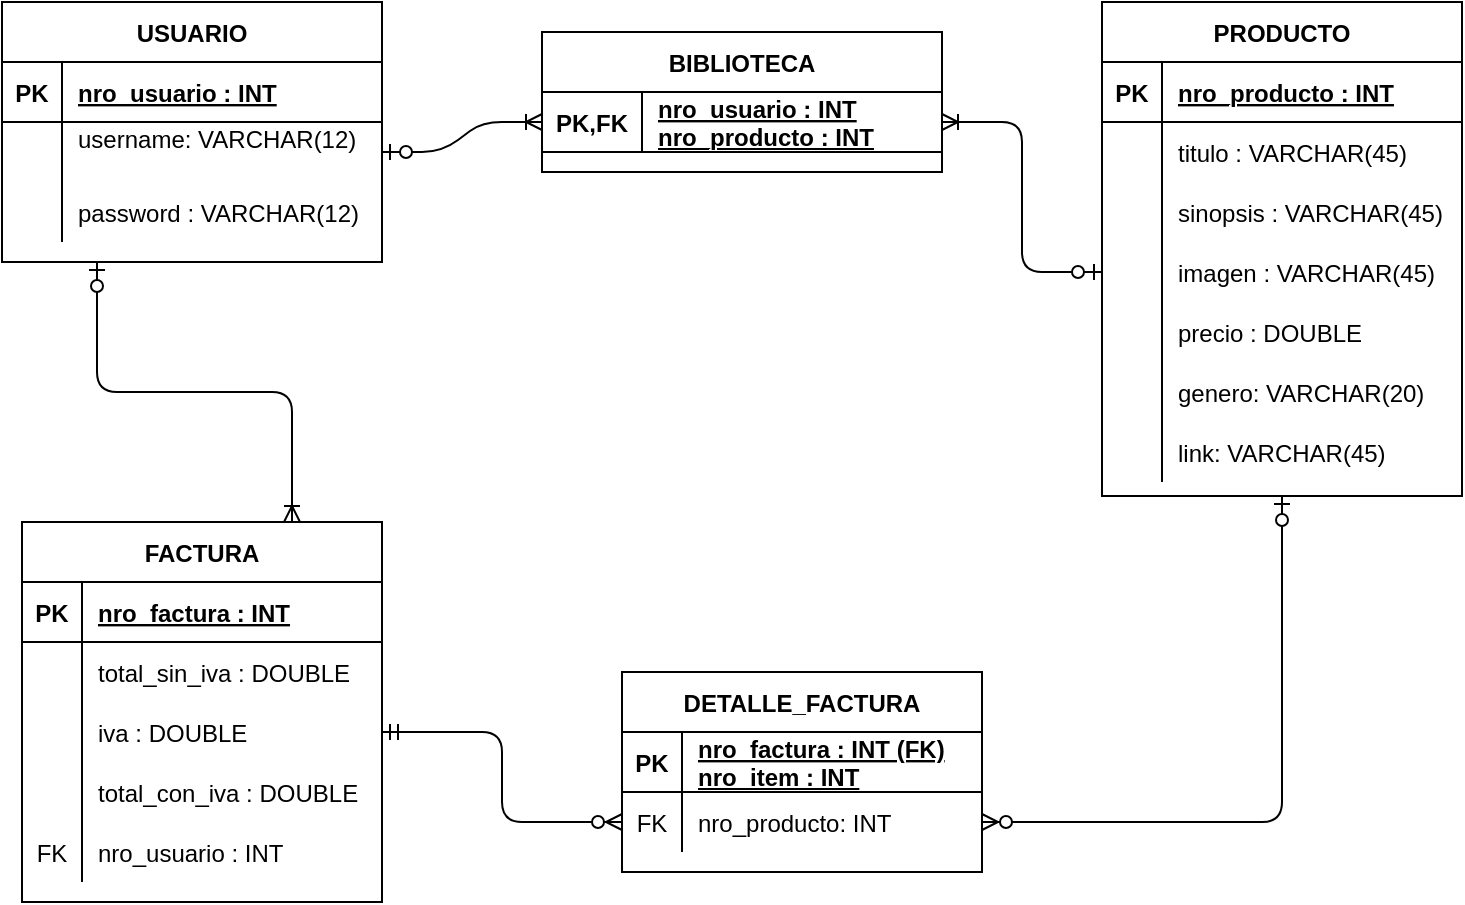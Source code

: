 <mxfile version="13.6.6" type="github">
  <diagram name="Page-1" id="c4acf3e9-155e-7222-9cf6-157b1a14988f">
    <mxGraphModel dx="1293" dy="722" grid="1" gridSize="10" guides="1" tooltips="1" connect="1" arrows="1" fold="1" page="1" pageScale="1" pageWidth="850" pageHeight="1100" background="#ffffff" math="0" shadow="0">
      <root>
        <mxCell id="0" />
        <mxCell id="1" parent="0" />
        <mxCell id="Uw8Q9OqU4BvzrxkrvStA-29" value="USUARIO" style="shape=table;startSize=30;container=1;collapsible=1;childLayout=tableLayout;fixedRows=1;rowLines=0;fontStyle=1;align=center;resizeLast=1;" vertex="1" parent="1">
          <mxGeometry x="80" y="65" width="190" height="130" as="geometry" />
        </mxCell>
        <mxCell id="Uw8Q9OqU4BvzrxkrvStA-30" value="" style="shape=partialRectangle;collapsible=0;dropTarget=0;pointerEvents=0;fillColor=none;top=0;left=0;bottom=1;right=0;points=[[0,0.5],[1,0.5]];portConstraint=eastwest;" vertex="1" parent="Uw8Q9OqU4BvzrxkrvStA-29">
          <mxGeometry y="30" width="190" height="30" as="geometry" />
        </mxCell>
        <mxCell id="Uw8Q9OqU4BvzrxkrvStA-31" value="PK" style="shape=partialRectangle;connectable=0;fillColor=none;top=0;left=0;bottom=0;right=0;fontStyle=1;overflow=hidden;" vertex="1" parent="Uw8Q9OqU4BvzrxkrvStA-30">
          <mxGeometry width="30" height="30" as="geometry" />
        </mxCell>
        <mxCell id="Uw8Q9OqU4BvzrxkrvStA-32" value="nro_usuario : INT" style="shape=partialRectangle;connectable=0;fillColor=none;top=0;left=0;bottom=0;right=0;align=left;spacingLeft=6;fontStyle=5;overflow=hidden;" vertex="1" parent="Uw8Q9OqU4BvzrxkrvStA-30">
          <mxGeometry x="30" width="160" height="30" as="geometry" />
        </mxCell>
        <mxCell id="Uw8Q9OqU4BvzrxkrvStA-33" value="" style="shape=partialRectangle;collapsible=0;dropTarget=0;pointerEvents=0;fillColor=none;top=0;left=0;bottom=0;right=0;points=[[0,0.5],[1,0.5]];portConstraint=eastwest;" vertex="1" parent="Uw8Q9OqU4BvzrxkrvStA-29">
          <mxGeometry y="60" width="190" height="30" as="geometry" />
        </mxCell>
        <mxCell id="Uw8Q9OqU4BvzrxkrvStA-34" value="" style="shape=partialRectangle;connectable=0;fillColor=none;top=0;left=0;bottom=0;right=0;editable=1;overflow=hidden;" vertex="1" parent="Uw8Q9OqU4BvzrxkrvStA-33">
          <mxGeometry width="30" height="30" as="geometry" />
        </mxCell>
        <mxCell id="Uw8Q9OqU4BvzrxkrvStA-35" value="username: VARCHAR(12)&#xa;" style="shape=partialRectangle;connectable=0;fillColor=none;top=0;left=0;bottom=0;right=0;align=left;spacingLeft=6;overflow=hidden;" vertex="1" parent="Uw8Q9OqU4BvzrxkrvStA-33">
          <mxGeometry x="30" width="160" height="30" as="geometry" />
        </mxCell>
        <mxCell id="Uw8Q9OqU4BvzrxkrvStA-36" value="" style="shape=partialRectangle;collapsible=0;dropTarget=0;pointerEvents=0;fillColor=none;top=0;left=0;bottom=0;right=0;points=[[0,0.5],[1,0.5]];portConstraint=eastwest;" vertex="1" parent="Uw8Q9OqU4BvzrxkrvStA-29">
          <mxGeometry y="90" width="190" height="30" as="geometry" />
        </mxCell>
        <mxCell id="Uw8Q9OqU4BvzrxkrvStA-37" value="" style="shape=partialRectangle;connectable=0;fillColor=none;top=0;left=0;bottom=0;right=0;editable=1;overflow=hidden;" vertex="1" parent="Uw8Q9OqU4BvzrxkrvStA-36">
          <mxGeometry width="30" height="30" as="geometry" />
        </mxCell>
        <mxCell id="Uw8Q9OqU4BvzrxkrvStA-38" value="password : VARCHAR(12)" style="shape=partialRectangle;connectable=0;fillColor=none;top=0;left=0;bottom=0;right=0;align=left;spacingLeft=6;overflow=hidden;" vertex="1" parent="Uw8Q9OqU4BvzrxkrvStA-36">
          <mxGeometry x="30" width="160" height="30" as="geometry" />
        </mxCell>
        <mxCell id="Uw8Q9OqU4BvzrxkrvStA-55" value="PRODUCTO" style="shape=table;startSize=30;container=1;collapsible=1;childLayout=tableLayout;fixedRows=1;rowLines=0;fontStyle=1;align=center;resizeLast=1;" vertex="1" parent="1">
          <mxGeometry x="630" y="65" width="180" height="247" as="geometry" />
        </mxCell>
        <mxCell id="Uw8Q9OqU4BvzrxkrvStA-56" value="" style="shape=partialRectangle;collapsible=0;dropTarget=0;pointerEvents=0;fillColor=none;top=0;left=0;bottom=1;right=0;points=[[0,0.5],[1,0.5]];portConstraint=eastwest;" vertex="1" parent="Uw8Q9OqU4BvzrxkrvStA-55">
          <mxGeometry y="30" width="180" height="30" as="geometry" />
        </mxCell>
        <mxCell id="Uw8Q9OqU4BvzrxkrvStA-57" value="PK" style="shape=partialRectangle;connectable=0;fillColor=none;top=0;left=0;bottom=0;right=0;fontStyle=1;overflow=hidden;" vertex="1" parent="Uw8Q9OqU4BvzrxkrvStA-56">
          <mxGeometry width="30" height="30" as="geometry" />
        </mxCell>
        <mxCell id="Uw8Q9OqU4BvzrxkrvStA-58" value="nro_producto : INT" style="shape=partialRectangle;connectable=0;fillColor=none;top=0;left=0;bottom=0;right=0;align=left;spacingLeft=6;fontStyle=5;overflow=hidden;" vertex="1" parent="Uw8Q9OqU4BvzrxkrvStA-56">
          <mxGeometry x="30" width="150" height="30" as="geometry" />
        </mxCell>
        <mxCell id="Uw8Q9OqU4BvzrxkrvStA-59" value="" style="shape=partialRectangle;collapsible=0;dropTarget=0;pointerEvents=0;fillColor=none;top=0;left=0;bottom=0;right=0;points=[[0,0.5],[1,0.5]];portConstraint=eastwest;" vertex="1" parent="Uw8Q9OqU4BvzrxkrvStA-55">
          <mxGeometry y="60" width="180" height="30" as="geometry" />
        </mxCell>
        <mxCell id="Uw8Q9OqU4BvzrxkrvStA-60" value="" style="shape=partialRectangle;connectable=0;fillColor=none;top=0;left=0;bottom=0;right=0;editable=1;overflow=hidden;" vertex="1" parent="Uw8Q9OqU4BvzrxkrvStA-59">
          <mxGeometry width="30" height="30" as="geometry" />
        </mxCell>
        <mxCell id="Uw8Q9OqU4BvzrxkrvStA-61" value="titulo : VARCHAR(45)" style="shape=partialRectangle;connectable=0;fillColor=none;top=0;left=0;bottom=0;right=0;align=left;spacingLeft=6;overflow=hidden;" vertex="1" parent="Uw8Q9OqU4BvzrxkrvStA-59">
          <mxGeometry x="30" width="150" height="30" as="geometry" />
        </mxCell>
        <mxCell id="Uw8Q9OqU4BvzrxkrvStA-62" value="" style="shape=partialRectangle;collapsible=0;dropTarget=0;pointerEvents=0;fillColor=none;top=0;left=0;bottom=0;right=0;points=[[0,0.5],[1,0.5]];portConstraint=eastwest;" vertex="1" parent="Uw8Q9OqU4BvzrxkrvStA-55">
          <mxGeometry y="90" width="180" height="30" as="geometry" />
        </mxCell>
        <mxCell id="Uw8Q9OqU4BvzrxkrvStA-63" value="" style="shape=partialRectangle;connectable=0;fillColor=none;top=0;left=0;bottom=0;right=0;editable=1;overflow=hidden;" vertex="1" parent="Uw8Q9OqU4BvzrxkrvStA-62">
          <mxGeometry width="30" height="30" as="geometry" />
        </mxCell>
        <mxCell id="Uw8Q9OqU4BvzrxkrvStA-64" value="sinopsis : VARCHAR(45)" style="shape=partialRectangle;connectable=0;fillColor=none;top=0;left=0;bottom=0;right=0;align=left;spacingLeft=6;overflow=hidden;" vertex="1" parent="Uw8Q9OqU4BvzrxkrvStA-62">
          <mxGeometry x="30" width="150" height="30" as="geometry" />
        </mxCell>
        <mxCell id="Uw8Q9OqU4BvzrxkrvStA-65" value="" style="shape=partialRectangle;collapsible=0;dropTarget=0;pointerEvents=0;fillColor=none;top=0;left=0;bottom=0;right=0;points=[[0,0.5],[1,0.5]];portConstraint=eastwest;" vertex="1" parent="Uw8Q9OqU4BvzrxkrvStA-55">
          <mxGeometry y="120" width="180" height="30" as="geometry" />
        </mxCell>
        <mxCell id="Uw8Q9OqU4BvzrxkrvStA-66" value="" style="shape=partialRectangle;connectable=0;fillColor=none;top=0;left=0;bottom=0;right=0;editable=1;overflow=hidden;" vertex="1" parent="Uw8Q9OqU4BvzrxkrvStA-65">
          <mxGeometry width="30" height="30" as="geometry" />
        </mxCell>
        <mxCell id="Uw8Q9OqU4BvzrxkrvStA-67" value="imagen : VARCHAR(45)" style="shape=partialRectangle;connectable=0;fillColor=none;top=0;left=0;bottom=0;right=0;align=left;spacingLeft=6;overflow=hidden;" vertex="1" parent="Uw8Q9OqU4BvzrxkrvStA-65">
          <mxGeometry x="30" width="150" height="30" as="geometry" />
        </mxCell>
        <mxCell id="Uw8Q9OqU4BvzrxkrvStA-69" value="" style="shape=partialRectangle;collapsible=0;dropTarget=0;pointerEvents=0;fillColor=none;top=0;left=0;bottom=0;right=0;points=[[0,0.5],[1,0.5]];portConstraint=eastwest;" vertex="1" parent="Uw8Q9OqU4BvzrxkrvStA-55">
          <mxGeometry y="150" width="180" height="30" as="geometry" />
        </mxCell>
        <mxCell id="Uw8Q9OqU4BvzrxkrvStA-70" value="" style="shape=partialRectangle;connectable=0;fillColor=none;top=0;left=0;bottom=0;right=0;editable=1;overflow=hidden;" vertex="1" parent="Uw8Q9OqU4BvzrxkrvStA-69">
          <mxGeometry width="30" height="30" as="geometry" />
        </mxCell>
        <mxCell id="Uw8Q9OqU4BvzrxkrvStA-71" value="precio : DOUBLE" style="shape=partialRectangle;connectable=0;fillColor=none;top=0;left=0;bottom=0;right=0;align=left;spacingLeft=6;overflow=hidden;" vertex="1" parent="Uw8Q9OqU4BvzrxkrvStA-69">
          <mxGeometry x="30" width="150" height="30" as="geometry" />
        </mxCell>
        <mxCell id="Uw8Q9OqU4BvzrxkrvStA-74" value="" style="shape=partialRectangle;collapsible=0;dropTarget=0;pointerEvents=0;fillColor=none;top=0;left=0;bottom=0;right=0;points=[[0,0.5],[1,0.5]];portConstraint=eastwest;" vertex="1" parent="Uw8Q9OqU4BvzrxkrvStA-55">
          <mxGeometry y="180" width="180" height="30" as="geometry" />
        </mxCell>
        <mxCell id="Uw8Q9OqU4BvzrxkrvStA-75" value="" style="shape=partialRectangle;connectable=0;fillColor=none;top=0;left=0;bottom=0;right=0;editable=1;overflow=hidden;" vertex="1" parent="Uw8Q9OqU4BvzrxkrvStA-74">
          <mxGeometry width="30" height="30" as="geometry" />
        </mxCell>
        <mxCell id="Uw8Q9OqU4BvzrxkrvStA-76" value="genero: VARCHAR(20)" style="shape=partialRectangle;connectable=0;fillColor=none;top=0;left=0;bottom=0;right=0;align=left;spacingLeft=6;overflow=hidden;" vertex="1" parent="Uw8Q9OqU4BvzrxkrvStA-74">
          <mxGeometry x="30" width="150" height="30" as="geometry" />
        </mxCell>
        <mxCell id="Uw8Q9OqU4BvzrxkrvStA-78" value="" style="shape=partialRectangle;collapsible=0;dropTarget=0;pointerEvents=0;fillColor=none;top=0;left=0;bottom=0;right=0;points=[[0,0.5],[1,0.5]];portConstraint=eastwest;" vertex="1" parent="Uw8Q9OqU4BvzrxkrvStA-55">
          <mxGeometry y="210" width="180" height="30" as="geometry" />
        </mxCell>
        <mxCell id="Uw8Q9OqU4BvzrxkrvStA-79" value="" style="shape=partialRectangle;connectable=0;fillColor=none;top=0;left=0;bottom=0;right=0;editable=1;overflow=hidden;" vertex="1" parent="Uw8Q9OqU4BvzrxkrvStA-78">
          <mxGeometry width="30" height="30" as="geometry" />
        </mxCell>
        <mxCell id="Uw8Q9OqU4BvzrxkrvStA-80" value="link: VARCHAR(45)" style="shape=partialRectangle;connectable=0;fillColor=none;top=0;left=0;bottom=0;right=0;align=left;spacingLeft=6;overflow=hidden;" vertex="1" parent="Uw8Q9OqU4BvzrxkrvStA-78">
          <mxGeometry x="30" width="150" height="30" as="geometry" />
        </mxCell>
        <mxCell id="Uw8Q9OqU4BvzrxkrvStA-42" value="BIBLIOTECA" style="shape=table;startSize=30;container=1;collapsible=1;childLayout=tableLayout;fixedRows=1;rowLines=0;fontStyle=1;align=center;resizeLast=1;" vertex="1" parent="1">
          <mxGeometry x="350" y="80" width="200" height="70" as="geometry" />
        </mxCell>
        <mxCell id="Uw8Q9OqU4BvzrxkrvStA-43" value="" style="shape=partialRectangle;collapsible=0;dropTarget=0;pointerEvents=0;fillColor=none;top=0;left=0;bottom=1;right=0;points=[[0,0.5],[1,0.5]];portConstraint=eastwest;" vertex="1" parent="Uw8Q9OqU4BvzrxkrvStA-42">
          <mxGeometry y="30" width="200" height="30" as="geometry" />
        </mxCell>
        <mxCell id="Uw8Q9OqU4BvzrxkrvStA-44" value="PK,FK" style="shape=partialRectangle;connectable=0;fillColor=none;top=0;left=0;bottom=0;right=0;fontStyle=1;overflow=hidden;" vertex="1" parent="Uw8Q9OqU4BvzrxkrvStA-43">
          <mxGeometry width="50" height="30" as="geometry" />
        </mxCell>
        <mxCell id="Uw8Q9OqU4BvzrxkrvStA-45" value="nro_usuario : INT&#xa;nro_producto : INT" style="shape=partialRectangle;connectable=0;fillColor=none;top=0;left=0;bottom=0;right=0;align=left;spacingLeft=6;fontStyle=5;overflow=hidden;" vertex="1" parent="Uw8Q9OqU4BvzrxkrvStA-43">
          <mxGeometry x="50" width="150" height="30" as="geometry" />
        </mxCell>
        <mxCell id="Uw8Q9OqU4BvzrxkrvStA-83" value="FACTURA" style="shape=table;startSize=30;container=1;collapsible=1;childLayout=tableLayout;fixedRows=1;rowLines=0;fontStyle=1;align=center;resizeLast=1;" vertex="1" parent="1">
          <mxGeometry x="90" y="325" width="180" height="190" as="geometry" />
        </mxCell>
        <mxCell id="Uw8Q9OqU4BvzrxkrvStA-84" value="" style="shape=partialRectangle;collapsible=0;dropTarget=0;pointerEvents=0;fillColor=none;top=0;left=0;bottom=1;right=0;points=[[0,0.5],[1,0.5]];portConstraint=eastwest;" vertex="1" parent="Uw8Q9OqU4BvzrxkrvStA-83">
          <mxGeometry y="30" width="180" height="30" as="geometry" />
        </mxCell>
        <mxCell id="Uw8Q9OqU4BvzrxkrvStA-85" value="PK" style="shape=partialRectangle;connectable=0;fillColor=none;top=0;left=0;bottom=0;right=0;fontStyle=1;overflow=hidden;" vertex="1" parent="Uw8Q9OqU4BvzrxkrvStA-84">
          <mxGeometry width="30" height="30" as="geometry" />
        </mxCell>
        <mxCell id="Uw8Q9OqU4BvzrxkrvStA-86" value="nro_factura : INT" style="shape=partialRectangle;connectable=0;fillColor=none;top=0;left=0;bottom=0;right=0;align=left;spacingLeft=6;fontStyle=5;overflow=hidden;" vertex="1" parent="Uw8Q9OqU4BvzrxkrvStA-84">
          <mxGeometry x="30" width="150" height="30" as="geometry" />
        </mxCell>
        <mxCell id="Uw8Q9OqU4BvzrxkrvStA-87" value="" style="shape=partialRectangle;collapsible=0;dropTarget=0;pointerEvents=0;fillColor=none;top=0;left=0;bottom=0;right=0;points=[[0,0.5],[1,0.5]];portConstraint=eastwest;" vertex="1" parent="Uw8Q9OqU4BvzrxkrvStA-83">
          <mxGeometry y="60" width="180" height="30" as="geometry" />
        </mxCell>
        <mxCell id="Uw8Q9OqU4BvzrxkrvStA-88" value="" style="shape=partialRectangle;connectable=0;fillColor=none;top=0;left=0;bottom=0;right=0;editable=1;overflow=hidden;" vertex="1" parent="Uw8Q9OqU4BvzrxkrvStA-87">
          <mxGeometry width="30" height="30" as="geometry" />
        </mxCell>
        <mxCell id="Uw8Q9OqU4BvzrxkrvStA-89" value="total_sin_iva : DOUBLE" style="shape=partialRectangle;connectable=0;fillColor=none;top=0;left=0;bottom=0;right=0;align=left;spacingLeft=6;overflow=hidden;" vertex="1" parent="Uw8Q9OqU4BvzrxkrvStA-87">
          <mxGeometry x="30" width="150" height="30" as="geometry" />
        </mxCell>
        <mxCell id="Uw8Q9OqU4BvzrxkrvStA-90" value="" style="shape=partialRectangle;collapsible=0;dropTarget=0;pointerEvents=0;fillColor=none;top=0;left=0;bottom=0;right=0;points=[[0,0.5],[1,0.5]];portConstraint=eastwest;" vertex="1" parent="Uw8Q9OqU4BvzrxkrvStA-83">
          <mxGeometry y="90" width="180" height="30" as="geometry" />
        </mxCell>
        <mxCell id="Uw8Q9OqU4BvzrxkrvStA-91" value="" style="shape=partialRectangle;connectable=0;fillColor=none;top=0;left=0;bottom=0;right=0;editable=1;overflow=hidden;" vertex="1" parent="Uw8Q9OqU4BvzrxkrvStA-90">
          <mxGeometry width="30" height="30" as="geometry" />
        </mxCell>
        <mxCell id="Uw8Q9OqU4BvzrxkrvStA-92" value="iva : DOUBLE" style="shape=partialRectangle;connectable=0;fillColor=none;top=0;left=0;bottom=0;right=0;align=left;spacingLeft=6;overflow=hidden;" vertex="1" parent="Uw8Q9OqU4BvzrxkrvStA-90">
          <mxGeometry x="30" width="150" height="30" as="geometry" />
        </mxCell>
        <mxCell id="Uw8Q9OqU4BvzrxkrvStA-93" value="" style="shape=partialRectangle;collapsible=0;dropTarget=0;pointerEvents=0;fillColor=none;top=0;left=0;bottom=0;right=0;points=[[0,0.5],[1,0.5]];portConstraint=eastwest;" vertex="1" parent="Uw8Q9OqU4BvzrxkrvStA-83">
          <mxGeometry y="120" width="180" height="30" as="geometry" />
        </mxCell>
        <mxCell id="Uw8Q9OqU4BvzrxkrvStA-94" value="" style="shape=partialRectangle;connectable=0;fillColor=none;top=0;left=0;bottom=0;right=0;editable=1;overflow=hidden;" vertex="1" parent="Uw8Q9OqU4BvzrxkrvStA-93">
          <mxGeometry width="30" height="30" as="geometry" />
        </mxCell>
        <mxCell id="Uw8Q9OqU4BvzrxkrvStA-95" value="total_con_iva : DOUBLE" style="shape=partialRectangle;connectable=0;fillColor=none;top=0;left=0;bottom=0;right=0;align=left;spacingLeft=6;overflow=hidden;" vertex="1" parent="Uw8Q9OqU4BvzrxkrvStA-93">
          <mxGeometry x="30" width="150" height="30" as="geometry" />
        </mxCell>
        <mxCell id="Uw8Q9OqU4BvzrxkrvStA-110" value="" style="shape=partialRectangle;collapsible=0;dropTarget=0;pointerEvents=0;fillColor=none;top=0;left=0;bottom=0;right=0;points=[[0,0.5],[1,0.5]];portConstraint=eastwest;" vertex="1" parent="Uw8Q9OqU4BvzrxkrvStA-83">
          <mxGeometry y="150" width="180" height="30" as="geometry" />
        </mxCell>
        <mxCell id="Uw8Q9OqU4BvzrxkrvStA-111" value="FK" style="shape=partialRectangle;connectable=0;fillColor=none;top=0;left=0;bottom=0;right=0;fontStyle=0;overflow=hidden;" vertex="1" parent="Uw8Q9OqU4BvzrxkrvStA-110">
          <mxGeometry width="30" height="30" as="geometry" />
        </mxCell>
        <mxCell id="Uw8Q9OqU4BvzrxkrvStA-112" value="nro_usuario : INT" style="shape=partialRectangle;connectable=0;fillColor=none;top=0;left=0;bottom=0;right=0;align=left;spacingLeft=6;fontStyle=0;overflow=hidden;" vertex="1" parent="Uw8Q9OqU4BvzrxkrvStA-110">
          <mxGeometry x="30" width="150" height="30" as="geometry" />
        </mxCell>
        <mxCell id="Uw8Q9OqU4BvzrxkrvStA-96" value="DETALLE_FACTURA" style="shape=table;startSize=30;container=1;collapsible=1;childLayout=tableLayout;fixedRows=1;rowLines=0;fontStyle=1;align=center;resizeLast=1;" vertex="1" parent="1">
          <mxGeometry x="390" y="400" width="180" height="100" as="geometry" />
        </mxCell>
        <mxCell id="Uw8Q9OqU4BvzrxkrvStA-97" value="" style="shape=partialRectangle;collapsible=0;dropTarget=0;pointerEvents=0;fillColor=none;top=0;left=0;bottom=1;right=0;points=[[0,0.5],[1,0.5]];portConstraint=eastwest;" vertex="1" parent="Uw8Q9OqU4BvzrxkrvStA-96">
          <mxGeometry y="30" width="180" height="30" as="geometry" />
        </mxCell>
        <mxCell id="Uw8Q9OqU4BvzrxkrvStA-98" value="PK" style="shape=partialRectangle;connectable=0;fillColor=none;top=0;left=0;bottom=0;right=0;fontStyle=1;overflow=hidden;" vertex="1" parent="Uw8Q9OqU4BvzrxkrvStA-97">
          <mxGeometry width="30" height="30" as="geometry" />
        </mxCell>
        <mxCell id="Uw8Q9OqU4BvzrxkrvStA-99" value="nro_factura : INT (FK)&#xa;nro_item : INT" style="shape=partialRectangle;connectable=0;fillColor=none;top=0;left=0;bottom=0;right=0;align=left;spacingLeft=6;fontStyle=5;overflow=hidden;" vertex="1" parent="Uw8Q9OqU4BvzrxkrvStA-97">
          <mxGeometry x="30" width="150" height="30" as="geometry" />
        </mxCell>
        <mxCell id="Uw8Q9OqU4BvzrxkrvStA-100" value="" style="shape=partialRectangle;collapsible=0;dropTarget=0;pointerEvents=0;fillColor=none;top=0;left=0;bottom=0;right=0;points=[[0,0.5],[1,0.5]];portConstraint=eastwest;" vertex="1" parent="Uw8Q9OqU4BvzrxkrvStA-96">
          <mxGeometry y="60" width="180" height="30" as="geometry" />
        </mxCell>
        <mxCell id="Uw8Q9OqU4BvzrxkrvStA-101" value="FK" style="shape=partialRectangle;connectable=0;fillColor=none;top=0;left=0;bottom=0;right=0;editable=1;overflow=hidden;" vertex="1" parent="Uw8Q9OqU4BvzrxkrvStA-100">
          <mxGeometry width="30" height="30" as="geometry" />
        </mxCell>
        <mxCell id="Uw8Q9OqU4BvzrxkrvStA-102" value="nro_producto: INT" style="shape=partialRectangle;connectable=0;fillColor=none;top=0;left=0;bottom=0;right=0;align=left;spacingLeft=6;overflow=hidden;" vertex="1" parent="Uw8Q9OqU4BvzrxkrvStA-100">
          <mxGeometry x="30" width="150" height="30" as="geometry" />
        </mxCell>
        <mxCell id="Uw8Q9OqU4BvzrxkrvStA-117" value="" style="edgeStyle=orthogonalEdgeStyle;fontSize=12;html=1;endArrow=ERoneToMany;startArrow=ERzeroToOne;exitX=0.25;exitY=1;exitDx=0;exitDy=0;entryX=0.75;entryY=0;entryDx=0;entryDy=0;" edge="1" parent="1" source="Uw8Q9OqU4BvzrxkrvStA-29" target="Uw8Q9OqU4BvzrxkrvStA-83">
          <mxGeometry width="100" height="100" relative="1" as="geometry">
            <mxPoint x="400" y="320" as="sourcePoint" />
            <mxPoint x="500" y="220" as="targetPoint" />
          </mxGeometry>
        </mxCell>
        <mxCell id="Uw8Q9OqU4BvzrxkrvStA-118" value="" style="edgeStyle=entityRelationEdgeStyle;fontSize=12;html=1;endArrow=ERoneToMany;startArrow=ERzeroToOne;exitX=1;exitY=0.5;exitDx=0;exitDy=0;entryX=0;entryY=0.5;entryDx=0;entryDy=0;" edge="1" parent="1" source="Uw8Q9OqU4BvzrxkrvStA-33" target="Uw8Q9OqU4BvzrxkrvStA-43">
          <mxGeometry width="100" height="100" relative="1" as="geometry">
            <mxPoint x="400" y="320" as="sourcePoint" />
            <mxPoint x="500" y="220" as="targetPoint" />
          </mxGeometry>
        </mxCell>
        <mxCell id="Uw8Q9OqU4BvzrxkrvStA-119" value="" style="edgeStyle=orthogonalEdgeStyle;fontSize=12;html=1;endArrow=ERoneToMany;startArrow=ERzeroToOne;entryX=1;entryY=0.5;entryDx=0;entryDy=0;exitX=0;exitY=0.5;exitDx=0;exitDy=0;" edge="1" parent="1" source="Uw8Q9OqU4BvzrxkrvStA-65" target="Uw8Q9OqU4BvzrxkrvStA-43">
          <mxGeometry width="100" height="100" relative="1" as="geometry">
            <mxPoint x="560" y="300" as="sourcePoint" />
            <mxPoint x="550" y="200" as="targetPoint" />
          </mxGeometry>
        </mxCell>
        <mxCell id="Uw8Q9OqU4BvzrxkrvStA-120" value="" style="edgeStyle=orthogonalEdgeStyle;fontSize=12;html=1;endArrow=ERzeroToMany;startArrow=ERmandOne;exitX=1;exitY=0.5;exitDx=0;exitDy=0;entryX=0;entryY=0.5;entryDx=0;entryDy=0;" edge="1" parent="1" source="Uw8Q9OqU4BvzrxkrvStA-90" target="Uw8Q9OqU4BvzrxkrvStA-100">
          <mxGeometry width="100" height="100" relative="1" as="geometry">
            <mxPoint x="400" y="320" as="sourcePoint" />
            <mxPoint x="500" y="220" as="targetPoint" />
          </mxGeometry>
        </mxCell>
        <mxCell id="Uw8Q9OqU4BvzrxkrvStA-121" value="" style="edgeStyle=orthogonalEdgeStyle;fontSize=12;html=1;endArrow=ERzeroToMany;startArrow=ERzeroToOne;exitX=0.5;exitY=1;exitDx=0;exitDy=0;entryX=1;entryY=0.5;entryDx=0;entryDy=0;" edge="1" parent="1" source="Uw8Q9OqU4BvzrxkrvStA-55" target="Uw8Q9OqU4BvzrxkrvStA-100">
          <mxGeometry width="100" height="100" relative="1" as="geometry">
            <mxPoint x="400" y="320" as="sourcePoint" />
            <mxPoint x="500" y="220" as="targetPoint" />
          </mxGeometry>
        </mxCell>
      </root>
    </mxGraphModel>
  </diagram>
</mxfile>
